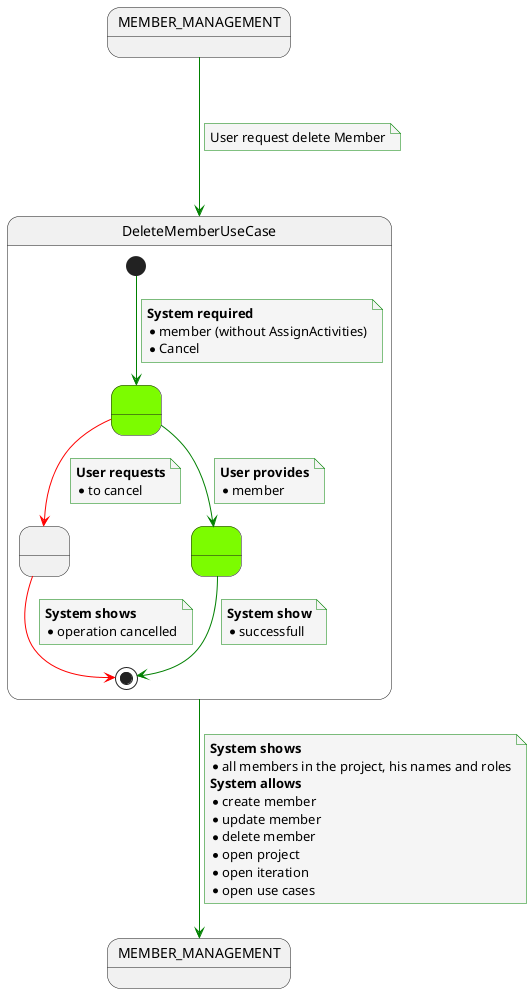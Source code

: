 @startuml
    skinparam {
        NoteBackgroundColor #whiteSmoke
        ArrowColor #green
        NoteBorderColor #green
    }

state init as "MEMBER_MANAGEMENT"
state end as "MEMBER_MANAGEMENT"
init ---> DeleteMemberUseCase

note on link
    User request delete Member
end note

state DeleteMemberUseCase {
    state initial as " "#LawnGreen
    state 6 as " "
    state 5 as " "#LawnGreen
    [*]-->initial
    note on link
    <b>System required</b>
    * member (without AssignActivities)
    * Cancel
    end note

    5 --> [*]
    note on link
    <b>System show</b>
    * successfull
    end note


    initial-->5
    note on link
    <b>User provides</b>
    * member
    end note

    initial -[#red]-> 6
    note on link
    <b>User requests</b>
    * to cancel
    end note

    6 -[#red]-> [*]
    note on link
    <b>System shows</b>
    * operation cancelled
    end note

    DeleteMemberUseCase --> end
note on link
    <b>System shows</b>
    * all members in the project, his names and roles
    <b>System allows</b>
    * create member
    * update member
    * delete member
    * open project
    * open iteration
    * open use cases
end note
}
@enduml